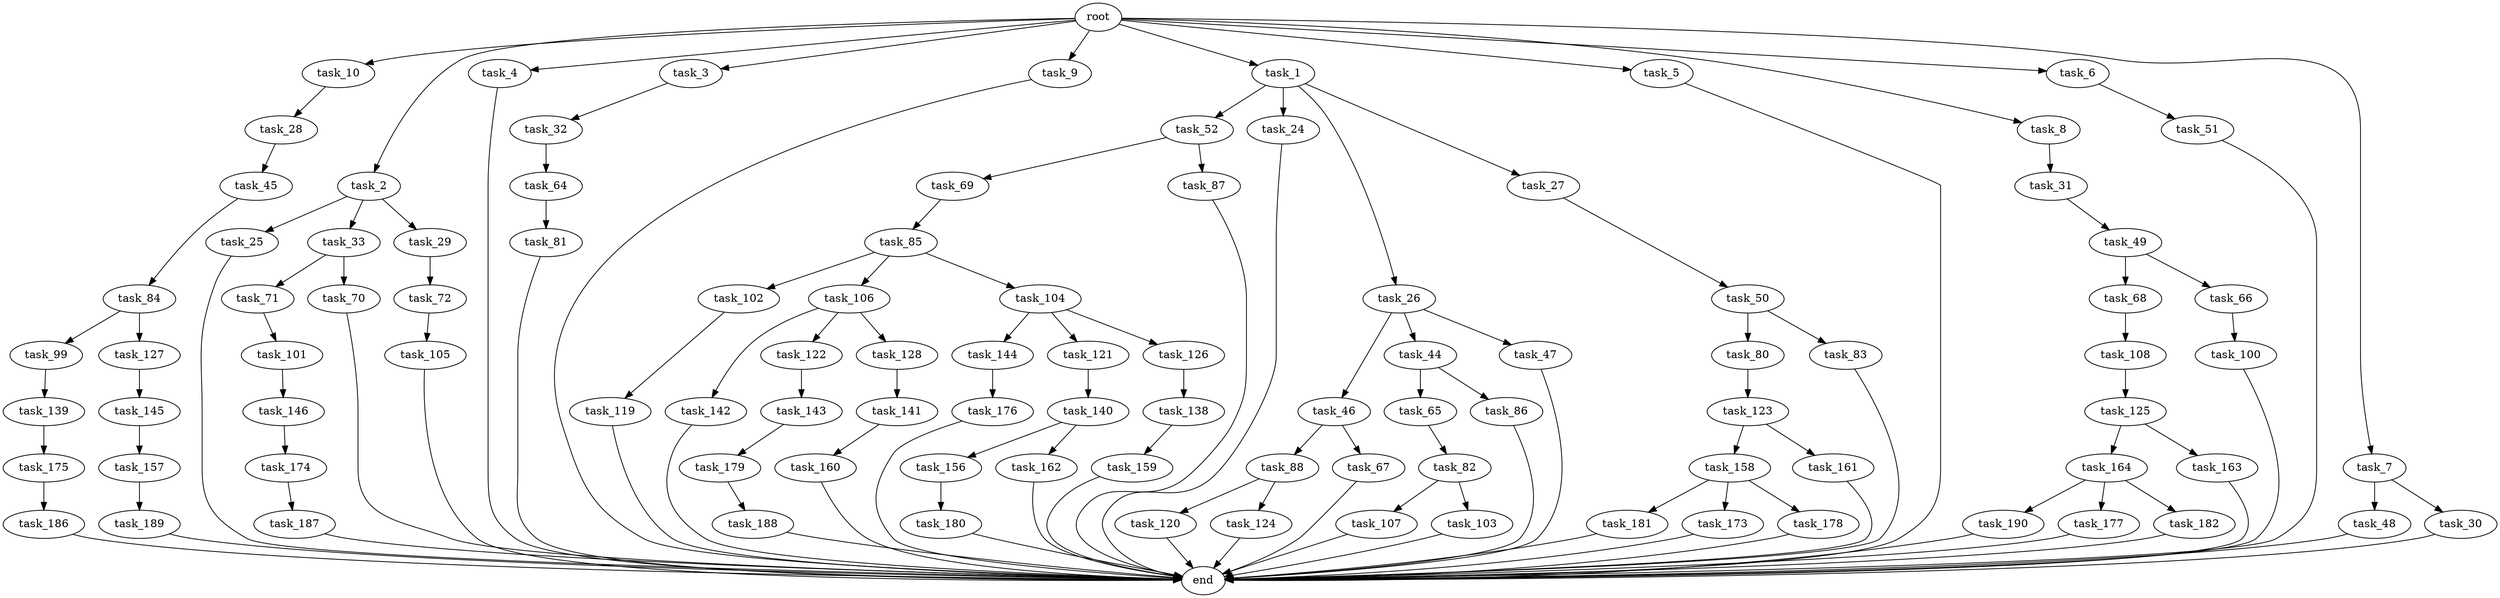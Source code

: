 digraph G {
  task_102 [size="68719476.736000"];
  task_65 [size="68719476.736000"];
  task_176 [size="841813590.016000"];
  task_142 [size="1717986918.400000"];
  task_156 [size="429496729.600000"];
  task_162 [size="429496729.600000"];
  task_158 [size="154618822.656000"];
  task_105 [size="841813590.016000"];
  task_72 [size="1099511627.776000"];
  task_119 [size="274877906.944000"];
  task_45 [size="154618822.656000"];
  task_25 [size="429496729.600000"];
  task_144 [size="1391569403.904000"];
  task_46 [size="1391569403.904000"];
  task_179 [size="1717986918.400000"];
  task_122 [size="1717986918.400000"];
  task_82 [size="274877906.944000"];
  task_10 [size="2.048000"];
  task_139 [size="841813590.016000"];
  task_28 [size="1717986918.400000"];
  task_50 [size="429496729.600000"];
  task_71 [size="274877906.944000"];
  task_120 [size="1717986918.400000"];
  task_31 [size="154618822.656000"];
  task_49 [size="274877906.944000"];
  task_157 [size="618475290.624000"];
  task_146 [size="274877906.944000"];
  task_159 [size="274877906.944000"];
  task_106 [size="68719476.736000"];
  task_121 [size="1391569403.904000"];
  task_140 [size="154618822.656000"];
  task_190 [size="68719476.736000"];
  task_164 [size="1391569403.904000"];
  task_126 [size="1391569403.904000"];
  task_52 [size="1099511627.776000"];
  task_2 [size="2.048000"];
  task_48 [size="429496729.600000"];
  task_108 [size="1717986918.400000"];
  task_186 [size="618475290.624000"];
  task_30 [size="429496729.600000"];
  task_177 [size="68719476.736000"];
  task_160 [size="1717986918.400000"];
  task_104 [size="68719476.736000"];
  task_33 [size="429496729.600000"];
  task_4 [size="2.048000"];
  task_182 [size="68719476.736000"];
  task_141 [size="1099511627.776000"];
  task_85 [size="274877906.944000"];
  task_80 [size="429496729.600000"];
  task_100 [size="154618822.656000"];
  task_188 [size="1099511627.776000"];
  task_138 [size="1099511627.776000"];
  task_181 [size="154618822.656000"];
  task_173 [size="154618822.656000"];
  task_24 [size="1099511627.776000"];
  task_3 [size="2.048000"];
  task_9 [size="2.048000"];
  task_32 [size="154618822.656000"];
  task_143 [size="618475290.624000"];
  task_163 [size="1391569403.904000"];
  task_174 [size="154618822.656000"];
  task_86 [size="68719476.736000"];
  task_189 [size="1391569403.904000"];
  task_101 [size="618475290.624000"];
  task_1 [size="2.048000"];
  task_107 [size="274877906.944000"];
  task_26 [size="1099511627.776000"];
  task_99 [size="429496729.600000"];
  task_69 [size="1099511627.776000"];
  task_44 [size="1391569403.904000"];
  task_5 [size="2.048000"];
  task_88 [size="1099511627.776000"];
  end [size="0.000000"];
  task_8 [size="2.048000"];
  task_87 [size="1099511627.776000"];
  task_64 [size="1717986918.400000"];
  task_84 [size="618475290.624000"];
  task_83 [size="429496729.600000"];
  task_127 [size="429496729.600000"];
  task_47 [size="1391569403.904000"];
  task_29 [size="429496729.600000"];
  task_145 [size="1717986918.400000"];
  task_178 [size="154618822.656000"];
  root [size="0.000000"];
  task_187 [size="841813590.016000"];
  task_27 [size="1099511627.776000"];
  task_123 [size="1717986918.400000"];
  task_128 [size="1717986918.400000"];
  task_180 [size="274877906.944000"];
  task_6 [size="2.048000"];
  task_70 [size="274877906.944000"];
  task_67 [size="1099511627.776000"];
  task_175 [size="1099511627.776000"];
  task_7 [size="2.048000"];
  task_81 [size="429496729.600000"];
  task_161 [size="154618822.656000"];
  task_51 [size="841813590.016000"];
  task_125 [size="274877906.944000"];
  task_124 [size="1717986918.400000"];
  task_68 [size="1391569403.904000"];
  task_66 [size="1391569403.904000"];
  task_103 [size="274877906.944000"];

  task_102 -> task_119 [size="134217728.000000"];
  task_65 -> task_82 [size="134217728.000000"];
  task_176 -> end [size="1.000000"];
  task_142 -> end [size="1.000000"];
  task_156 -> task_180 [size="134217728.000000"];
  task_162 -> end [size="1.000000"];
  task_158 -> task_173 [size="75497472.000000"];
  task_158 -> task_181 [size="75497472.000000"];
  task_158 -> task_178 [size="75497472.000000"];
  task_105 -> end [size="1.000000"];
  task_72 -> task_105 [size="411041792.000000"];
  task_119 -> end [size="1.000000"];
  task_45 -> task_84 [size="301989888.000000"];
  task_25 -> end [size="1.000000"];
  task_144 -> task_176 [size="411041792.000000"];
  task_46 -> task_88 [size="536870912.000000"];
  task_46 -> task_67 [size="536870912.000000"];
  task_179 -> task_188 [size="536870912.000000"];
  task_122 -> task_143 [size="301989888.000000"];
  task_82 -> task_107 [size="134217728.000000"];
  task_82 -> task_103 [size="134217728.000000"];
  task_10 -> task_28 [size="838860800.000000"];
  task_139 -> task_175 [size="536870912.000000"];
  task_28 -> task_45 [size="75497472.000000"];
  task_50 -> task_80 [size="209715200.000000"];
  task_50 -> task_83 [size="209715200.000000"];
  task_71 -> task_101 [size="301989888.000000"];
  task_120 -> end [size="1.000000"];
  task_31 -> task_49 [size="134217728.000000"];
  task_49 -> task_68 [size="679477248.000000"];
  task_49 -> task_66 [size="679477248.000000"];
  task_157 -> task_189 [size="679477248.000000"];
  task_146 -> task_174 [size="75497472.000000"];
  task_159 -> end [size="1.000000"];
  task_106 -> task_128 [size="838860800.000000"];
  task_106 -> task_122 [size="838860800.000000"];
  task_106 -> task_142 [size="838860800.000000"];
  task_121 -> task_140 [size="75497472.000000"];
  task_140 -> task_156 [size="209715200.000000"];
  task_140 -> task_162 [size="209715200.000000"];
  task_190 -> end [size="1.000000"];
  task_164 -> task_177 [size="33554432.000000"];
  task_164 -> task_190 [size="33554432.000000"];
  task_164 -> task_182 [size="33554432.000000"];
  task_126 -> task_138 [size="536870912.000000"];
  task_52 -> task_69 [size="536870912.000000"];
  task_52 -> task_87 [size="536870912.000000"];
  task_2 -> task_29 [size="209715200.000000"];
  task_2 -> task_25 [size="209715200.000000"];
  task_2 -> task_33 [size="209715200.000000"];
  task_48 -> end [size="1.000000"];
  task_108 -> task_125 [size="134217728.000000"];
  task_186 -> end [size="1.000000"];
  task_30 -> end [size="1.000000"];
  task_177 -> end [size="1.000000"];
  task_160 -> end [size="1.000000"];
  task_104 -> task_126 [size="679477248.000000"];
  task_104 -> task_144 [size="679477248.000000"];
  task_104 -> task_121 [size="679477248.000000"];
  task_33 -> task_70 [size="134217728.000000"];
  task_33 -> task_71 [size="134217728.000000"];
  task_4 -> end [size="1.000000"];
  task_182 -> end [size="1.000000"];
  task_141 -> task_160 [size="838860800.000000"];
  task_85 -> task_106 [size="33554432.000000"];
  task_85 -> task_104 [size="33554432.000000"];
  task_85 -> task_102 [size="33554432.000000"];
  task_80 -> task_123 [size="838860800.000000"];
  task_100 -> end [size="1.000000"];
  task_188 -> end [size="1.000000"];
  task_138 -> task_159 [size="134217728.000000"];
  task_181 -> end [size="1.000000"];
  task_173 -> end [size="1.000000"];
  task_24 -> end [size="1.000000"];
  task_3 -> task_32 [size="75497472.000000"];
  task_9 -> end [size="1.000000"];
  task_32 -> task_64 [size="838860800.000000"];
  task_143 -> task_179 [size="838860800.000000"];
  task_163 -> end [size="1.000000"];
  task_174 -> task_187 [size="411041792.000000"];
  task_86 -> end [size="1.000000"];
  task_189 -> end [size="1.000000"];
  task_101 -> task_146 [size="134217728.000000"];
  task_1 -> task_26 [size="536870912.000000"];
  task_1 -> task_24 [size="536870912.000000"];
  task_1 -> task_52 [size="536870912.000000"];
  task_1 -> task_27 [size="536870912.000000"];
  task_107 -> end [size="1.000000"];
  task_26 -> task_44 [size="679477248.000000"];
  task_26 -> task_46 [size="679477248.000000"];
  task_26 -> task_47 [size="679477248.000000"];
  task_99 -> task_139 [size="411041792.000000"];
  task_69 -> task_85 [size="134217728.000000"];
  task_44 -> task_86 [size="33554432.000000"];
  task_44 -> task_65 [size="33554432.000000"];
  task_5 -> end [size="1.000000"];
  task_88 -> task_124 [size="838860800.000000"];
  task_88 -> task_120 [size="838860800.000000"];
  task_8 -> task_31 [size="75497472.000000"];
  task_87 -> end [size="1.000000"];
  task_64 -> task_81 [size="209715200.000000"];
  task_84 -> task_99 [size="209715200.000000"];
  task_84 -> task_127 [size="209715200.000000"];
  task_83 -> end [size="1.000000"];
  task_127 -> task_145 [size="838860800.000000"];
  task_47 -> end [size="1.000000"];
  task_29 -> task_72 [size="536870912.000000"];
  task_145 -> task_157 [size="301989888.000000"];
  task_178 -> end [size="1.000000"];
  root -> task_2 [size="1.000000"];
  root -> task_6 [size="1.000000"];
  root -> task_4 [size="1.000000"];
  root -> task_5 [size="1.000000"];
  root -> task_10 [size="1.000000"];
  root -> task_3 [size="1.000000"];
  root -> task_9 [size="1.000000"];
  root -> task_8 [size="1.000000"];
  root -> task_7 [size="1.000000"];
  root -> task_1 [size="1.000000"];
  task_187 -> end [size="1.000000"];
  task_27 -> task_50 [size="209715200.000000"];
  task_123 -> task_161 [size="75497472.000000"];
  task_123 -> task_158 [size="75497472.000000"];
  task_128 -> task_141 [size="536870912.000000"];
  task_180 -> end [size="1.000000"];
  task_6 -> task_51 [size="411041792.000000"];
  task_70 -> end [size="1.000000"];
  task_67 -> end [size="1.000000"];
  task_175 -> task_186 [size="301989888.000000"];
  task_7 -> task_48 [size="209715200.000000"];
  task_7 -> task_30 [size="209715200.000000"];
  task_81 -> end [size="1.000000"];
  task_161 -> end [size="1.000000"];
  task_51 -> end [size="1.000000"];
  task_125 -> task_163 [size="679477248.000000"];
  task_125 -> task_164 [size="679477248.000000"];
  task_124 -> end [size="1.000000"];
  task_68 -> task_108 [size="838860800.000000"];
  task_66 -> task_100 [size="75497472.000000"];
  task_103 -> end [size="1.000000"];
}
